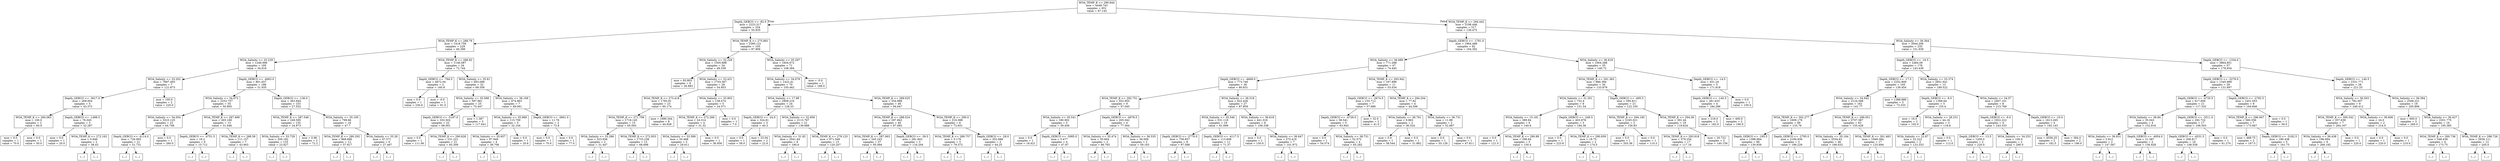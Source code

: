 digraph Tree {
node [shape=box] ;
0 [label="WOA_TEMP_K <= 290.644\nmse = 4448.743\nsamples = 651\nvalue = 97.145"] ;
1 [label="Depth_GEBCO <= -82.0\nmse = 2223.317\nsamples = 334\nvalue = 55.935"] ;
0 -> 1 [labeldistance=2.5, labelangle=45, headlabel="True"] ;
2 [label="WOA_TEMP_K <= 288.79\nmse = 1418.759\nsamples = 229\nvalue = 40.399"] ;
1 -> 2 ;
3 [label="WOA_Salinity <= 33.229\nmse = 1246.996\nsamples = 195\nvalue = 34.616"] ;
2 -> 3 ;
4 [label="WOA_Salinity <= 33.202\nmse = 7897.493\nsamples = 7\nvalue = 121.873"] ;
3 -> 4 ;
5 [label="Depth_GEBCO <= -3617.0\nmse = 269.954\nsamples = 5\nvalue = 43.372"] ;
4 -> 5 ;
6 [label="WOA_TEMP_K <= 284.083\nmse = 100.0\nsamples = 2\nvalue = 60.0"] ;
5 -> 6 ;
7 [label="mse = 0.0\nsamples = 1\nvalue = 70.0"] ;
6 -> 7 ;
8 [label="mse = 0.0\nsamples = 1\nvalue = 50.0"] ;
6 -> 8 ;
9 [label="Depth_GEBCO <= -1498.5\nmse = 76.045\nsamples = 3\nvalue = 32.287"] ;
5 -> 9 ;
10 [label="mse = 0.0\nsamples = 1\nvalue = 20.0"] ;
9 -> 10 ;
11 [label="WOA_TEMP_K <= 272.162\nmse = 0.846\nsamples = 2\nvalue = 38.43"] ;
9 -> 11 ;
12 [label="(...)"] ;
11 -> 12 ;
13 [label="(...)"] ;
11 -> 13 ;
14 [label="mse = 100.0\nsamples = 2\nvalue = 220.0"] ;
4 -> 14 ;
15 [label="Depth_GEBCO <= -4063.0\nmse = 801.657\nsamples = 188\nvalue = 31.935"] ;
3 -> 15 ;
16 [label="WOA_Salinity <= 34.073\nmse = 2252.757\nsamples = 35\nvalue = 50.905"] ;
15 -> 16 ;
17 [label="WOA_Salinity <= 34.054\nmse = 3223.125\nsamples = 22\nvalue = 64.748"] ;
16 -> 17 ;
18 [label="Depth_GEBCO <= -4114.0\nmse = 726.993\nsamples = 21\nvalue = 51.731"] ;
17 -> 18 ;
19 [label="(...)"] ;
18 -> 19 ;
56 [label="(...)"] ;
18 -> 56 ;
59 [label="mse = 0.0\nsamples = 1\nvalue = 260.0"] ;
17 -> 59 ;
60 [label="WOA_TEMP_K <= 287.499\nmse = 265.169\nsamples = 13\nvalue = 31.646"] ;
16 -> 60 ;
61 [label="Depth_GEBCO <= -4751.5\nmse = 16.2\nsamples = 6\nvalue = 15.712"] ;
60 -> 61 ;
62 [label="(...)"] ;
61 -> 62 ;
67 [label="(...)"] ;
61 -> 67 ;
72 [label="WOA_TEMP_K <= 288.58\nmse = 111.157\nsamples = 7\nvalue = 43.903"] ;
60 -> 72 ;
73 [label="(...)"] ;
72 -> 73 ;
84 [label="(...)"] ;
72 -> 84 ;
85 [label="Depth_GEBCO <= -136.0\nmse = 363.944\nsamples = 153\nvalue = 27.552"] ;
15 -> 85 ;
86 [label="WOA_TEMP_K <= 287.548\nmse = 249.595\nsamples = 135\nvalue = 24.973"] ;
85 -> 86 ;
87 [label="WOA_Salinity <= 33.729\nmse = 200.182\nsamples = 133\nvalue = 23.827"] ;
86 -> 87 ;
88 [label="(...)"] ;
87 -> 88 ;
119 [label="(...)"] ;
87 -> 119 ;
278 [label="mse = 0.96\nsamples = 2\nvalue = 72.2"] ;
86 -> 278 ;
279 [label="WOA_Salinity <= 35.195\nmse = 799.66\nsamples = 18\nvalue = 47.7"] ;
85 -> 279 ;
280 [label="WOA_TEMP_K <= 280.292\nmse = 868.666\nsamples = 12\nvalue = 57.817"] ;
279 -> 280 ;
281 [label="(...)"] ;
280 -> 281 ;
286 [label="(...)"] ;
280 -> 286 ;
301 [label="WOA_Salinity <= 35.28\nmse = 47.571\nsamples = 6\nvalue = 27.467"] ;
279 -> 301 ;
302 [label="(...)"] ;
301 -> 302 ;
305 [label="(...)"] ;
301 -> 305 ;
310 [label="WOA_TEMP_K <= 288.92\nmse = 1146.087\nsamples = 34\nvalue = 72.744"] ;
2 -> 310 ;
311 [label="Depth_GEBCO <= -794.5\nmse = 4872.04\nsamples = 2\nvalue = 160.8"] ;
310 -> 311 ;
312 [label="mse = 0.0\nsamples = 1\nvalue = 230.6"] ;
311 -> 312 ;
313 [label="mse = -0.0\nsamples = 1\nvalue = 91.0"] ;
311 -> 313 ;
314 [label="WOA_Salinity <= 35.61\nmse = 693.088\nsamples = 32\nvalue = 69.358"] ;
310 -> 314 ;
315 [label="WOA_Salinity <= 35.588\nmse = 597.861\nsamples = 25\nvalue = 75.447"] ;
314 -> 315 ;
316 [label="Depth_GEBCO <= -5197.0\nmse = 333.502\nsamples = 22\nvalue = 68.001"] ;
315 -> 316 ;
317 [label="mse = 0.0\nsamples = 1\nvalue = 111.06"] ;
316 -> 317 ;
318 [label="WOA_TEMP_K <= 290.626\nmse = 231.221\nsamples = 21\nvalue = 65.309"] ;
316 -> 318 ;
319 [label="(...)"] ;
318 -> 319 ;
348 [label="(...)"] ;
318 -> 348 ;
349 [label="mse = 1.387\nsamples = 3\nvalue = 117.641"] ;
315 -> 349 ;
350 [label="WOA_Salinity <= 36.169\nmse = 474.963\nsamples = 7\nvalue = 49.061"] ;
314 -> 350 ;
351 [label="WOA_Salinity <= 35.968\nmse = 115.759\nsamples = 5\nvalue = 32.104"] ;
350 -> 351 ;
352 [label="WOA_Salinity <= 35.657\nmse = 87.949\nsamples = 4\nvalue = 36.706"] ;
351 -> 352 ;
353 [label="(...)"] ;
352 -> 353 ;
354 [label="(...)"] ;
352 -> 354 ;
359 [label="mse = 0.0\nsamples = 1\nvalue = 20.6"] ;
351 -> 359 ;
360 [label="Depth_GEBCO <= -3661.0\nmse = 11.76\nsamples = 2\nvalue = 72.8"] ;
350 -> 360 ;
361 [label="mse = 0.0\nsamples = 1\nvalue = 70.0"] ;
360 -> 361 ;
362 [label="mse = 0.0\nsamples = 1\nvalue = 77.0"] ;
360 -> 362 ;
363 [label="WOA_TEMP_K <= 275.891\nmse = 2360.121\nsamples = 105\nvalue = 87.906"] ;
1 -> 363 ;
364 [label="WOA_Salinity <= 32.229\nmse = 1505.688\nsamples = 34\nvalue = 49.339"] ;
363 -> 364 ;
365 [label="mse = 83.803\nsamples = 6\nvalue = 26.883"] ;
364 -> 365 ;
366 [label="WOA_Salinity <= 33.431\nmse = 1703.567\nsamples = 28\nvalue = 54.953"] ;
364 -> 366 ;
367 [label="WOA_TEMP_K <= 273.418\nmse = 1783.91\nsamples = 23\nvalue = 60.174"] ;
366 -> 367 ;
368 [label="WOA_TEMP_K <= 271.706\nmse = 1718.145\nsamples = 15\nvalue = 65.093"] ;
367 -> 368 ;
369 [label="WOA_Salinity <= 33.286\nmse = 323.936\nsamples = 2\nvalue = 31.447"] ;
368 -> 369 ;
370 [label="(...)"] ;
369 -> 370 ;
371 [label="(...)"] ;
369 -> 371 ;
372 [label="WOA_TEMP_K <= 272.853\nmse = 1733.238\nsamples = 13\nvalue = 68.698"] ;
368 -> 372 ;
373 [label="(...)"] ;
372 -> 373 ;
378 [label="(...)"] ;
372 -> 378 ;
379 [label="mse = 1680.344\nsamples = 8\nvalue = 44.928"] ;
367 -> 379 ;
380 [label="WOA_Salinity <= 33.903\nmse = 138.074\nsamples = 5\nvalue = 24.371"] ;
366 -> 380 ;
381 [label="WOA_TEMP_K <= 272.266\nmse = 24.314\nsamples = 4\nvalue = 31.32"] ;
380 -> 381 ;
382 [label="WOA_Salinity <= 33.589\nmse = 20.468\nsamples = 3\nvalue = 29.911"] ;
381 -> 382 ;
383 [label="(...)"] ;
382 -> 383 ;
384 [label="(...)"] ;
382 -> 384 ;
387 [label="mse = 0.0\nsamples = 1\nvalue = 36.956"] ;
381 -> 387 ;
388 [label="mse = 0.0\nsamples = 1\nvalue = 7.0"] ;
380 -> 388 ;
389 [label="WOA_Salinity <= 35.297\nmse = 1604.672\nsamples = 71\nvalue = 108.384"] ;
363 -> 389 ;
390 [label="WOA_Salinity <= 34.079\nmse = 1422.41\nsamples = 70\nvalue = 105.462"] ;
389 -> 390 ;
391 [label="WOA_Salinity <= 17.98\nmse = 2909.216\nsamples = 24\nvalue = 128.33"] ;
390 -> 391 ;
392 [label="Depth_GEBCO <= -24.0\nmse = 324.81\nsamples = 3\nvalue = 40.3"] ;
391 -> 392 ;
393 [label="mse = 0.0\nsamples = 1\nvalue = 58.0"] ;
392 -> 393 ;
394 [label="mse = 23.04\nsamples = 2\nvalue = 22.6"] ;
392 -> 394 ;
395 [label="WOA_Salinity <= 32.856\nmse = 2113.767\nsamples = 21\nvalue = 139.688"] ;
391 -> 395 ;
396 [label="WOA_Salinity <= 31.92\nmse = 2041.64\nsamples = 8\nvalue = 180.6"] ;
395 -> 396 ;
397 [label="(...)"] ;
396 -> 397 ;
404 [label="(...)"] ;
396 -> 404 ;
409 [label="WOA_TEMP_K <= 279.125\nmse = 971.549\nsamples = 13\nvalue = 120.207"] ;
395 -> 409 ;
410 [label="(...)"] ;
409 -> 410 ;
411 [label="(...)"] ;
409 -> 411 ;
434 [label="WOA_TEMP_K <= 289.025\nmse = 354.889\nsamples = 46\nvalue = 94.647"] ;
390 -> 434 ;
435 [label="WOA_TEMP_K <= 288.024\nmse = 297.843\nsamples = 40\nvalue = 97.692"] ;
434 -> 435 ;
436 [label="WOA_TEMP_K <= 287.063\nmse = 245.243\nsamples = 37\nvalue = 95.094"] ;
435 -> 436 ;
437 [label="(...)"] ;
436 -> 437 ;
480 [label="(...)"] ;
436 -> 480 ;
487 [label="Depth_GEBCO <= -39.5\nmse = 281.843\nsamples = 3\nvalue = 116.204"] ;
435 -> 487 ;
488 [label="(...)"] ;
487 -> 488 ;
489 [label="(...)"] ;
487 -> 489 ;
490 [label="WOA_TEMP_K <= 290.0\nmse = 216.088\nsamples = 6\nvalue = 72.651"] ;
434 -> 490 ;
491 [label="WOA_TEMP_K <= 289.757\nmse = 5.176\nsamples = 3\nvalue = 79.372"] ;
490 -> 491 ;
492 [label="(...)"] ;
491 -> 492 ;
495 [label="(...)"] ;
491 -> 495 ;
496 [label="Depth_GEBCO <= -28.0\nmse = 352.688\nsamples = 3\nvalue = 64.25"] ;
490 -> 496 ;
497 [label="(...)"] ;
496 -> 497 ;
500 [label="(...)"] ;
496 -> 500 ;
501 [label="mse = -0.0\nsamples = 1\nvalue = 188.0"] ;
389 -> 501 ;
502 [label="WOA_TEMP_K <= 294.442\nmse = 3198.446\nsamples = 317\nvalue = 139.475"] ;
0 -> 502 [labeldistance=2.5, labelangle=-45, headlabel="False"] ;
503 [label="Depth_GEBCO <= -1781.0\nmse = 1964.488\nsamples = 82\nvalue = 104.392"] ;
502 -> 503 ;
504 [label="WOA_Salinity <= 36.689\nmse = 771.288\nsamples = 47\nvalue = 74.445"] ;
503 -> 504 ;
505 [label="Depth_GEBCO <= -4669.0\nmse = 773.746\nsamples = 36\nvalue = 80.831"] ;
504 -> 505 ;
506 [label="WOA_TEMP_K <= 292.751\nmse = 552.955\nsamples = 9\nvalue = 57.045"] ;
505 -> 506 ;
507 [label="WOA_Salinity <= 35.541\nmse = 180.902\nsamples = 5\nvalue = 39.456"] ;
506 -> 507 ;
508 [label="mse = 0.0\nsamples = 1\nvalue = 18.421"] ;
507 -> 508 ;
509 [label="Depth_GEBCO <= -5085.0\nmse = 5.477\nsamples = 4\nvalue = 47.87"] ;
507 -> 509 ;
510 [label="(...)"] ;
509 -> 510 ;
511 [label="(...)"] ;
509 -> 511 ;
516 [label="Depth_GEBCO <= -4978.5\nmse = 205.042\nsamples = 4\nvalue = 77.564"] ;
506 -> 516 ;
517 [label="WOA_Salinity <= 35.474\nmse = 35.604\nsamples = 2\nvalue = 86.765"] ;
516 -> 517 ;
518 [label="(...)"] ;
517 -> 518 ;
519 [label="(...)"] ;
517 -> 519 ;
520 [label="WOA_Salinity <= 36.535\nmse = 36.009\nsamples = 2\nvalue = 59.163"] ;
516 -> 520 ;
521 [label="(...)"] ;
520 -> 521 ;
522 [label="(...)"] ;
520 -> 522 ;
523 [label="WOA_Salinity <= 36.518\nmse = 622.426\nsamples = 27\nvalue = 87.859"] ;
505 -> 523 ;
524 [label="WOA_Salinity <= 35.546\nmse = 531.119\nsamples = 19\nvalue = 81.699"] ;
523 -> 524 ;
525 [label="Depth_GEBCO <= -2770.0\nmse = 756.857\nsamples = 8\nvalue = 97.588"] ;
524 -> 525 ;
526 [label="(...)"] ;
525 -> 526 ;
535 [label="(...)"] ;
525 -> 535 ;
538 [label="Depth_GEBCO <= -4117.5\nmse = 113.608\nsamples = 11\nvalue = 71.37"] ;
524 -> 538 ;
539 [label="(...)"] ;
538 -> 539 ;
546 [label="(...)"] ;
538 -> 546 ;
559 [label="WOA_Salinity <= 36.618\nmse = 441.016\nsamples = 8\nvalue = 106.338"] ;
523 -> 559 ;
560 [label="mse = 0.0\nsamples = 1\nvalue = 150.0"] ;
559 -> 560 ;
561 [label="WOA_Salinity <= 36.647\nmse = 275.419\nsamples = 7\nvalue = 101.972"] ;
559 -> 561 ;
562 [label="(...)"] ;
561 -> 562 ;
571 [label="(...)"] ;
561 -> 571 ;
572 [label="WOA_TEMP_K <= 293.942\nmse = 167.896\nsamples = 11\nvalue = 53.034"] ;
504 -> 572 ;
573 [label="Depth_GEBCO <= -2674.5\nmse = 155.712\nsamples = 7\nvalue = 57.686"] ;
572 -> 573 ;
574 [label="Depth_GEBCO <= -4726.0\nmse = 58.541\nsamples = 5\nvalue = 63.943"] ;
573 -> 574 ;
575 [label="mse = 0.0\nsamples = 1\nvalue = 54.574"] ;
574 -> 575 ;
576 [label="WOA_Salinity <= 38.731\nmse = 52.572\nsamples = 4\nvalue = 65.282"] ;
574 -> 576 ;
577 [label="(...)"] ;
576 -> 577 ;
580 [label="(...)"] ;
576 -> 580 ;
581 [label="mse = 32.0\nsamples = 2\nvalue = 41.0"] ;
573 -> 581 ;
582 [label="WOA_TEMP_K <= 294.204\nmse = 77.82\nsamples = 4\nvalue = 44.506"] ;
572 -> 582 ;
583 [label="WOA_Salinity <= 36.761\nmse = 9.863\nsamples = 2\nvalue = 36.324"] ;
582 -> 583 ;
584 [label="mse = 0.0\nsamples = 1\nvalue = 38.544"] ;
583 -> 584 ;
585 [label="mse = 0.0\nsamples = 1\nvalue = 31.882"] ;
583 -> 585 ;
586 [label="WOA_Salinity <= 36.731\nmse = 11.89\nsamples = 2\nvalue = 52.687"] ;
582 -> 586 ;
587 [label="mse = 0.0\nsamples = 1\nvalue = 55.126"] ;
586 -> 587 ;
588 [label="mse = 0.0\nsamples = 1\nvalue = 47.811"] ;
586 -> 588 ;
589 [label="WOA_Salinity <= 36.618\nmse = 1004.288\nsamples = 35\nvalue = 140.72"] ;
503 -> 589 ;
590 [label="WOA_TEMP_K <= 291.363\nmse = 866.394\nsamples = 30\nvalue = 133.879"] ;
589 -> 590 ;
591 [label="WOA_Salinity <= 31.351\nmse = 752.4\nsamples = 9\nvalue = 151.54"] ;
590 -> 591 ;
592 [label="WOA_Salinity <= 15.181\nmse = 389.84\nsamples = 6\nvalue = 140.6"] ;
591 -> 592 ;
593 [label="mse = 0.0\nsamples = 1\nvalue = 121.0"] ;
592 -> 593 ;
594 [label="WOA_TEMP_K <= 290.89\nmse = 296.64\nsamples = 5\nvalue = 150.4"] ;
592 -> 594 ;
595 [label="(...)"] ;
594 -> 595 ;
600 [label="(...)"] ;
594 -> 600 ;
603 [label="Depth_GEBCO <= -249.5\nmse = 403.878\nsamples = 3\nvalue = 184.36"] ;
591 -> 603 ;
604 [label="mse = 0.0\nsamples = 1\nvalue = 223.8"] ;
603 -> 604 ;
605 [label="WOA_TEMP_K <= 290.659\nmse = 18.75\nsamples = 2\nvalue = 174.5"] ;
603 -> 605 ;
606 [label="(...)"] ;
605 -> 606 ;
607 [label="(...)"] ;
605 -> 607 ;
608 [label="Depth_GEBCO <= -495.5\nmse = 595.811\nsamples = 21\nvalue = 122.105"] ;
590 -> 608 ;
609 [label="WOA_TEMP_K <= 294.185\nmse = 2165.021\nsamples = 2\nvalue = 156.83"] ;
608 -> 609 ;
610 [label="mse = 0.0\nsamples = 1\nvalue = 203.36"] ;
609 -> 610 ;
611 [label="mse = 0.0\nsamples = 1\nvalue = 110.3"] ;
609 -> 611 ;
612 [label="WOA_TEMP_K <= 294.36\nmse = 391.44\nsamples = 19\nvalue = 119.624"] ;
608 -> 612 ;
613 [label="WOA_TEMP_K <= 293.918\nmse = 379.254\nsamples = 17\nvalue = 117.16"] ;
612 -> 613 ;
614 [label="(...)"] ;
613 -> 614 ;
631 [label="(...)"] ;
613 -> 631 ;
632 [label="mse = 20.722\nsamples = 2\nvalue = 140.159"] ;
612 -> 632 ;
633 [label="Depth_GEBCO <= -14.5\nmse = 451.24\nsamples = 5\nvalue = 171.818"] ;
589 -> 633 ;
634 [label="Depth_GEBCO <= -140.5\nmse = 281.633\nsamples = 4\nvalue = 184.286"] ;
633 -> 634 ;
635 [label="mse = 216.0\nsamples = 2\nvalue = 182.0"] ;
634 -> 635 ;
636 [label="mse = 400.0\nsamples = 2\nvalue = 190.0"] ;
634 -> 636 ;
637 [label="mse = 0.0\nsamples = 1\nvalue = 150.0"] ;
633 -> 637 ;
638 [label="WOA_Salinity <= 36.364\nmse = 3044.206\nsamples = 235\nvalue = 151.939"] ;
502 -> 638 ;
639 [label="Depth_GEBCO <= -16.5\nmse = 2484.09\nsamples = 178\nvalue = 143.439"] ;
638 -> 639 ;
640 [label="Depth_GEBCO <= -17.5\nmse = 2252.809\nsamples = 165\nvalue = 139.454"] ;
639 -> 640 ;
641 [label="WOA_Salinity <= 34.942\nmse = 2124.598\nsamples = 162\nvalue = 141.77"] ;
640 -> 641 ;
642 [label="WOA_TEMP_K <= 302.277\nmse = 1609.179\nsamples = 99\nvalue = 133.76"] ;
641 -> 642 ;
643 [label="Depth_GEBCO <= -195.5\nmse = 1398.984\nsamples = 96\nvalue = 130.939"] ;
642 -> 643 ;
644 [label="(...)"] ;
643 -> 644 ;
695 [label="(...)"] ;
643 -> 695 ;
790 [label="Depth_GEBCO <= -2795.0\nmse = 2184.939\nsamples = 3\nvalue = 196.229"] ;
642 -> 790 ;
791 [label="(...)"] ;
790 -> 791 ;
792 [label="(...)"] ;
790 -> 792 ;
795 [label="WOA_TEMP_K <= 299.051\nmse = 2707.587\nsamples = 63\nvalue = 155.428"] ;
641 -> 795 ;
796 [label="WOA_Salinity <= 35.164\nmse = 2534.63\nsamples = 46\nvalue = 166.632"] ;
795 -> 796 ;
797 [label="(...)"] ;
796 -> 797 ;
804 [label="(...)"] ;
796 -> 804 ;
875 [label="WOA_TEMP_K <= 301.483\nmse = 1949.384\nsamples = 17\nvalue = 125.694"] ;
795 -> 875 ;
876 [label="(...)"] ;
875 -> 876 ;
899 [label="(...)"] ;
875 -> 899 ;
908 [label="mse = 1388.889\nsamples = 3\nvalue = 73.333"] ;
640 -> 908 ;
909 [label="WOA_Salinity <= 33.374\nmse = 2851.641\nsamples = 13\nvalue = 189.522"] ;
639 -> 909 ;
910 [label="Depth_GEBCO <= -9.0\nmse = 1369.64\nsamples = 5\nvalue = 155.4"] ;
909 -> 910 ;
911 [label="mse = 16.0\nsamples = 2\nvalue = 192.0"] ;
910 -> 911 ;
912 [label="WOA_Salinity <= 28.231\nmse = 44.16\nsamples = 3\nvalue = 118.8"] ;
910 -> 912 ;
913 [label="WOA_Salinity <= 22.87\nmse = 22.222\nsamples = 2\nvalue = 123.333"] ;
912 -> 913 ;
914 [label="(...)"] ;
913 -> 914 ;
915 [label="(...)"] ;
913 -> 915 ;
916 [label="mse = 0.0\nsamples = 1\nvalue = 112.0"] ;
912 -> 916 ;
917 [label="WOA_Salinity <= 34.57\nmse = 2407.101\nsamples = 8\nvalue = 215.769"] ;
909 -> 917 ;
918 [label="Depth_GEBCO <= -9.0\nmse = 1922.222\nsamples = 4\nvalue = 243.333"] ;
917 -> 918 ;
919 [label="Depth_GEBCO <= -13.5\nmse = 1200.0\nsamples = 2\nvalue = 220.0"] ;
918 -> 919 ;
920 [label="(...)"] ;
919 -> 920 ;
921 [label="(...)"] ;
919 -> 921 ;
922 [label="WOA_Salinity <= 34.253\nmse = 100.0\nsamples = 2\nvalue = 290.0"] ;
918 -> 922 ;
923 [label="(...)"] ;
922 -> 923 ;
924 [label="(...)"] ;
922 -> 924 ;
925 [label="Depth_GEBCO <= -10.0\nmse = 1613.265\nsamples = 4\nvalue = 192.143"] ;
917 -> 925 ;
926 [label="mse = 4556.25\nsamples = 2\nvalue = 182.5"] ;
925 -> 926 ;
927 [label="mse = 384.0\nsamples = 2\nvalue = 196.0"] ;
925 -> 927 ;
928 [label="Depth_GEBCO <= -1334.0\nmse = 3864.851\nsamples = 57\nvalue = 178.934"] ;
638 -> 928 ;
929 [label="Depth_GEBCO <= -3279.0\nmse = 1345.999\nsamples = 29\nvalue = 131.697"] ;
928 -> 929 ;
930 [label="Depth_GEBCO <= -4735.5\nmse = 617.956\nsamples = 21\nvalue = 117.332"] ;
929 -> 930 ;
931 [label="WOA_Salinity <= 36.84\nmse = 35.043\nsamples = 4\nvalue = 152.916"] ;
930 -> 931 ;
932 [label="WOA_Salinity <= 36.831\nmse = 2.912\nsamples = 2\nvalue = 147.567"] ;
931 -> 932 ;
933 [label="(...)"] ;
932 -> 933 ;
934 [label="(...)"] ;
932 -> 934 ;
935 [label="Depth_GEBCO <= -4954.0\nmse = 21.587\nsamples = 2\nvalue = 156.928"] ;
931 -> 935 ;
936 [label="(...)"] ;
935 -> 936 ;
937 [label="(...)"] ;
935 -> 937 ;
938 [label="Depth_GEBCO <= -3511.0\nmse = 292.722\nsamples = 17\nvalue = 106.503"] ;
930 -> 938 ;
939 [label="Depth_GEBCO <= -4531.5\nmse = 208.817\nsamples = 16\nvalue = 108.558"] ;
938 -> 939 ;
940 [label="(...)"] ;
939 -> 940 ;
943 [label="(...)"] ;
939 -> 943 ;
968 [label="mse = 0.0\nsamples = 1\nvalue = 61.274"] ;
938 -> 968 ;
969 [label="Depth_GEBCO <= -2792.5\nmse = 1451.053\nsamples = 8\nvalue = 164.846"] ;
929 -> 969 ;
970 [label="WOA_TEMP_K <= 296.947\nmse = 560.556\nsamples = 7\nvalue = 173.667"] ;
969 -> 970 ;
971 [label="mse = 468.75\nsamples = 2\nvalue = 197.5"] ;
970 -> 971 ;
972 [label="Depth_GEBCO <= -3182.5\nmse = 180.438\nsamples = 5\nvalue = 161.75"] ;
970 -> 972 ;
973 [label="(...)"] ;
972 -> 973 ;
974 [label="(...)"] ;
972 -> 974 ;
977 [label="mse = 0.0\nsamples = 1\nvalue = 59.0"] ;
969 -> 977 ;
978 [label="Depth_GEBCO <= -140.5\nmse = 2331.771\nsamples = 28\nvalue = 221.25"] ;
928 -> 978 ;
979 [label="WOA_Salinity <= 36.503\nmse = 782.007\nsamples = 9\nvalue = 249.412"] ;
978 -> 979 ;
980 [label="WOA_TEMP_K <= 300.542\nmse = 357.639\nsamples = 7\nvalue = 264.167"] ;
979 -> 980 ;
981 [label="WOA_Salinity <= 36.438\nmse = 196.694\nsamples = 6\nvalue = 268.182"] ;
980 -> 981 ;
982 [label="(...)"] ;
981 -> 982 ;
985 [label="(...)"] ;
981 -> 985 ;
986 [label="mse = 0.0\nsamples = 1\nvalue = 220.0"] ;
980 -> 986 ;
987 [label="WOA_Salinity <= 36.606\nmse = 24.0\nsamples = 2\nvalue = 214.0"] ;
979 -> 987 ;
988 [label="mse = 0.0\nsamples = 1\nvalue = 220.0"] ;
987 -> 988 ;
989 [label="mse = 0.0\nsamples = 1\nvalue = 210.0"] ;
987 -> 989 ;
990 [label="WOA_Salinity <= 36.394\nmse = 2508.221\nsamples = 19\nvalue = 205.806"] ;
978 -> 990 ;
991 [label="mse = 600.0\nsamples = 3\nvalue = 260.0"] ;
990 -> 991 ;
992 [label="WOA_Salinity <= 36.427\nmse = 2201.775\nsamples = 16\nvalue = 195.385"] ;
990 -> 992 ;
993 [label="WOA_TEMP_K <= 300.736\nmse = 548.438\nsamples = 4\nvalue = 173.75"] ;
992 -> 993 ;
994 [label="(...)"] ;
993 -> 994 ;
997 [label="(...)"] ;
993 -> 997 ;
998 [label="WOA_TEMP_K <= 298.726\nmse = 2636.111\nsamples = 12\nvalue = 205.0"] ;
992 -> 998 ;
999 [label="(...)"] ;
998 -> 999 ;
1008 [label="(...)"] ;
998 -> 1008 ;
}